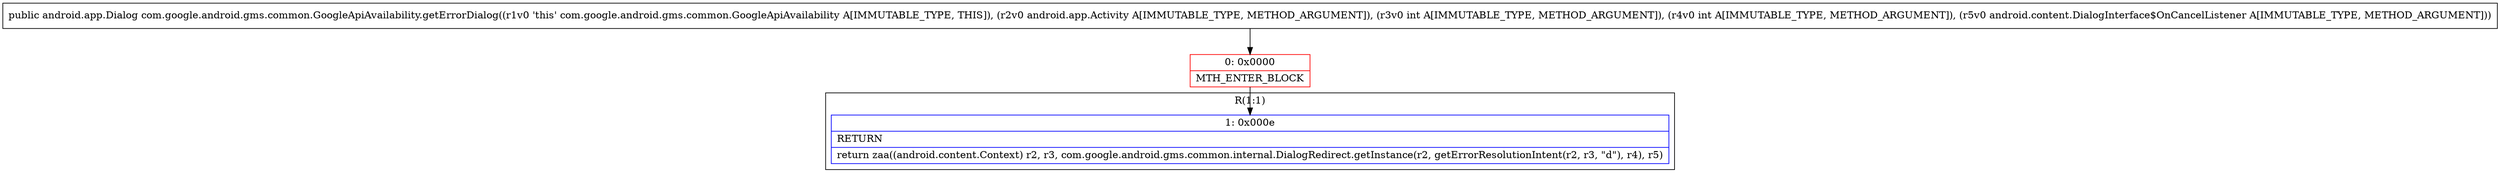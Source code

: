 digraph "CFG forcom.google.android.gms.common.GoogleApiAvailability.getErrorDialog(Landroid\/app\/Activity;IILandroid\/content\/DialogInterface$OnCancelListener;)Landroid\/app\/Dialog;" {
subgraph cluster_Region_1273131132 {
label = "R(1:1)";
node [shape=record,color=blue];
Node_1 [shape=record,label="{1\:\ 0x000e|RETURN\l|return zaa((android.content.Context) r2, r3, com.google.android.gms.common.internal.DialogRedirect.getInstance(r2, getErrorResolutionIntent(r2, r3, \"d\"), r4), r5)\l}"];
}
Node_0 [shape=record,color=red,label="{0\:\ 0x0000|MTH_ENTER_BLOCK\l}"];
MethodNode[shape=record,label="{public android.app.Dialog com.google.android.gms.common.GoogleApiAvailability.getErrorDialog((r1v0 'this' com.google.android.gms.common.GoogleApiAvailability A[IMMUTABLE_TYPE, THIS]), (r2v0 android.app.Activity A[IMMUTABLE_TYPE, METHOD_ARGUMENT]), (r3v0 int A[IMMUTABLE_TYPE, METHOD_ARGUMENT]), (r4v0 int A[IMMUTABLE_TYPE, METHOD_ARGUMENT]), (r5v0 android.content.DialogInterface$OnCancelListener A[IMMUTABLE_TYPE, METHOD_ARGUMENT])) }"];
MethodNode -> Node_0;
Node_0 -> Node_1;
}


